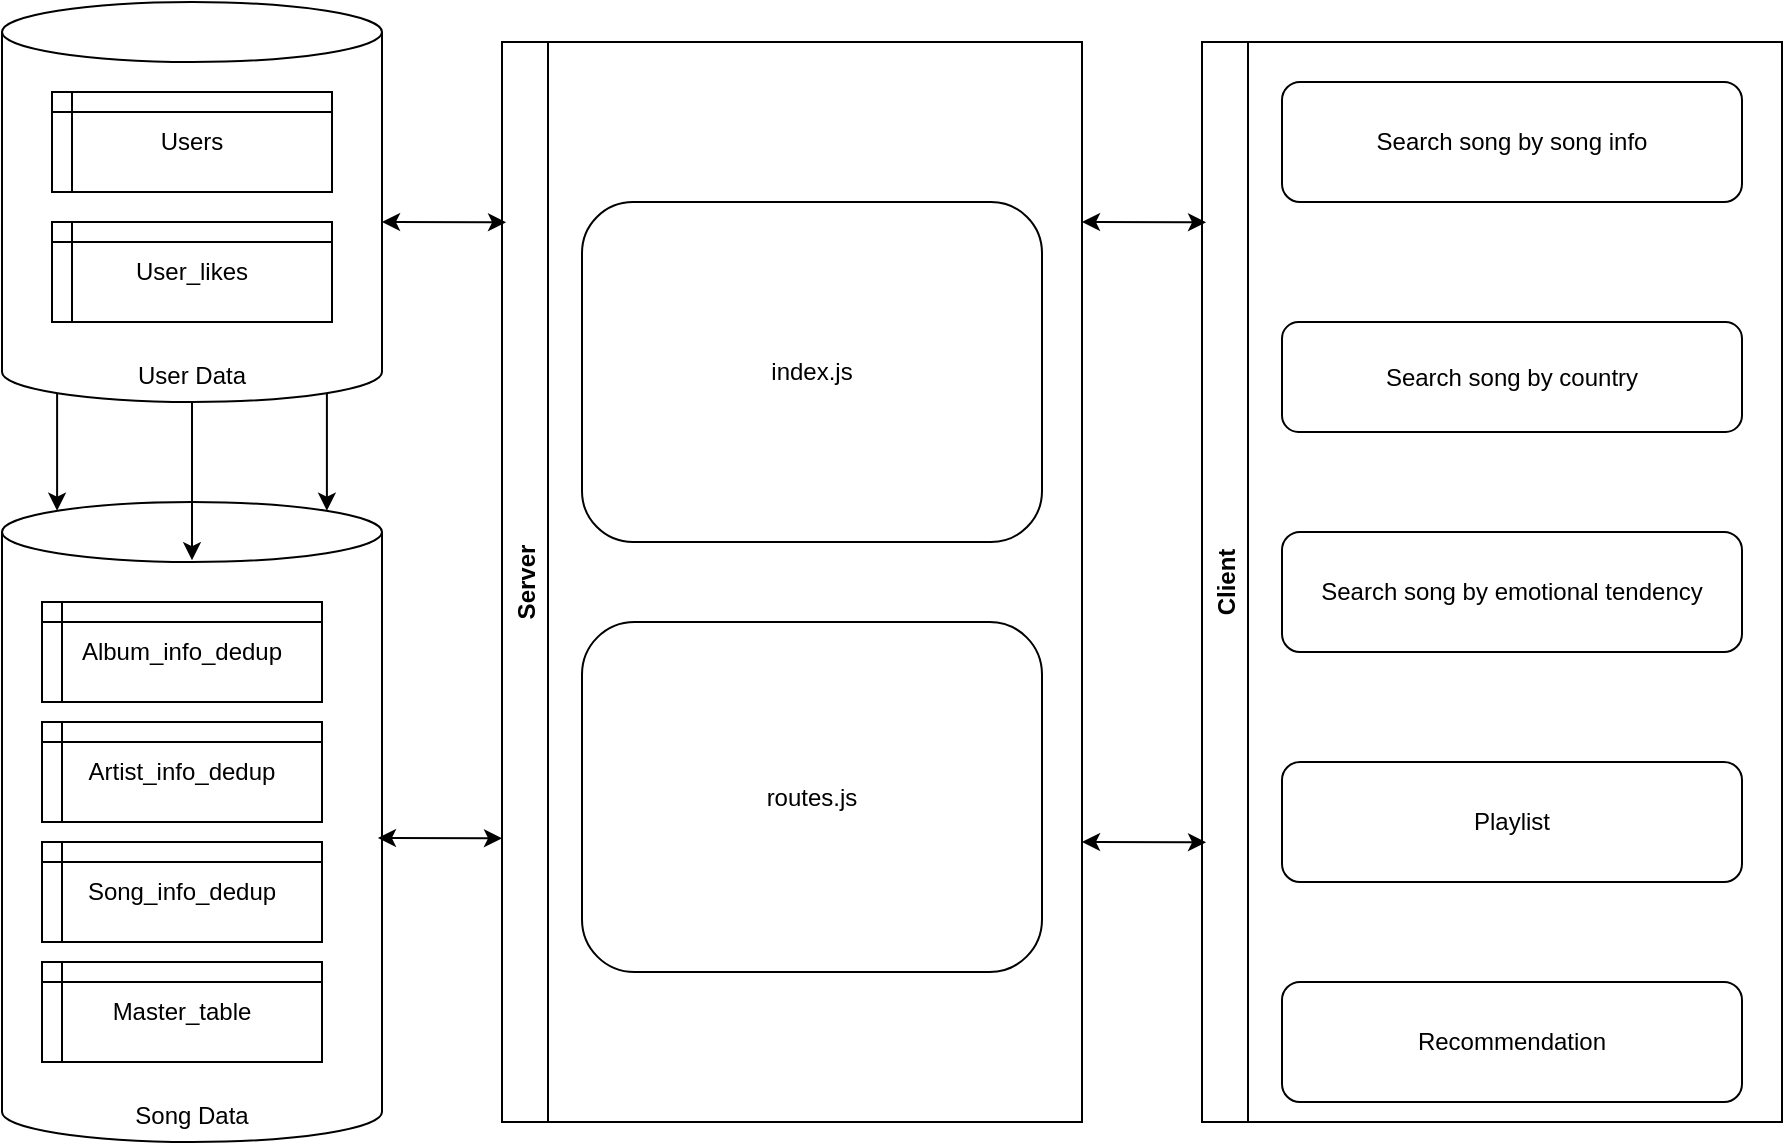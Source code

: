 <mxfile version="17.2.4" type="device"><diagram id="FcjmXwpe8KpsFhOI1OM5" name="Page-1"><mxGraphModel dx="1422" dy="754" grid="1" gridSize="10" guides="1" tooltips="1" connect="1" arrows="1" fold="1" page="1" pageScale="1" pageWidth="850" pageHeight="1100" math="0" shadow="0"><root><mxCell id="0"/><mxCell id="1" parent="0"/><mxCell id="5elw6cw0gbOs0zdGbxjQ-3" value="Song Data" style="shape=cylinder3;whiteSpace=wrap;html=1;boundedLbl=1;backgroundOutline=1;size=15;verticalAlign=bottom;align=center;" vertex="1" parent="1"><mxGeometry x="60" y="320" width="190" height="320" as="geometry"/></mxCell><mxCell id="5elw6cw0gbOs0zdGbxjQ-4" value="Album_info_dedup" style="shape=internalStorage;whiteSpace=wrap;html=1;backgroundOutline=1;dx=10;dy=10;" vertex="1" parent="1"><mxGeometry x="80" y="370" width="140" height="50" as="geometry"/></mxCell><mxCell id="5elw6cw0gbOs0zdGbxjQ-5" value="Artist_info_dedup" style="shape=internalStorage;whiteSpace=wrap;html=1;backgroundOutline=1;dx=10;dy=10;" vertex="1" parent="1"><mxGeometry x="80" y="430" width="140" height="50" as="geometry"/></mxCell><mxCell id="5elw6cw0gbOs0zdGbxjQ-6" value="Song_info_dedup" style="shape=internalStorage;whiteSpace=wrap;html=1;backgroundOutline=1;dx=10;dy=10;" vertex="1" parent="1"><mxGeometry x="80" y="490" width="140" height="50" as="geometry"/></mxCell><mxCell id="5elw6cw0gbOs0zdGbxjQ-7" value="Master_table" style="shape=internalStorage;whiteSpace=wrap;html=1;backgroundOutline=1;dx=10;dy=10;" vertex="1" parent="1"><mxGeometry x="80" y="550" width="140" height="50" as="geometry"/></mxCell><mxCell id="5elw6cw0gbOs0zdGbxjQ-14" style="edgeStyle=orthogonalEdgeStyle;rounded=0;orthogonalLoop=1;jettySize=auto;html=1;exitX=0.145;exitY=1;exitDx=0;exitDy=-4.35;exitPerimeter=0;entryX=0.145;entryY=0;entryDx=0;entryDy=4.35;entryPerimeter=0;" edge="1" parent="1" source="5elw6cw0gbOs0zdGbxjQ-8" target="5elw6cw0gbOs0zdGbxjQ-3"><mxGeometry relative="1" as="geometry"/></mxCell><mxCell id="5elw6cw0gbOs0zdGbxjQ-15" style="edgeStyle=orthogonalEdgeStyle;rounded=0;orthogonalLoop=1;jettySize=auto;html=1;exitX=0.5;exitY=1;exitDx=0;exitDy=0;exitPerimeter=0;entryX=0.5;entryY=0.091;entryDx=0;entryDy=0;entryPerimeter=0;" edge="1" parent="1" source="5elw6cw0gbOs0zdGbxjQ-8" target="5elw6cw0gbOs0zdGbxjQ-3"><mxGeometry relative="1" as="geometry"/></mxCell><mxCell id="5elw6cw0gbOs0zdGbxjQ-16" style="edgeStyle=orthogonalEdgeStyle;rounded=0;orthogonalLoop=1;jettySize=auto;html=1;exitX=0.855;exitY=1;exitDx=0;exitDy=-4.35;exitPerimeter=0;entryX=0.855;entryY=0;entryDx=0;entryDy=4.35;entryPerimeter=0;" edge="1" parent="1" source="5elw6cw0gbOs0zdGbxjQ-8" target="5elw6cw0gbOs0zdGbxjQ-3"><mxGeometry relative="1" as="geometry"/></mxCell><mxCell id="5elw6cw0gbOs0zdGbxjQ-8" value="User Data" style="shape=cylinder3;whiteSpace=wrap;html=1;boundedLbl=1;backgroundOutline=1;size=15;verticalAlign=bottom;align=center;" vertex="1" parent="1"><mxGeometry x="60" y="70" width="190" height="200" as="geometry"/></mxCell><mxCell id="5elw6cw0gbOs0zdGbxjQ-9" value="Users" style="shape=internalStorage;whiteSpace=wrap;html=1;backgroundOutline=1;dx=10;dy=10;" vertex="1" parent="1"><mxGeometry x="85" y="115" width="140" height="50" as="geometry"/></mxCell><mxCell id="5elw6cw0gbOs0zdGbxjQ-10" value="User_likes" style="shape=internalStorage;whiteSpace=wrap;html=1;backgroundOutline=1;dx=10;dy=10;" vertex="1" parent="1"><mxGeometry x="85" y="180" width="140" height="50" as="geometry"/></mxCell><mxCell id="5elw6cw0gbOs0zdGbxjQ-19" value="Server" style="swimlane;horizontal=0;" vertex="1" parent="1"><mxGeometry x="310" y="90" width="290" height="540" as="geometry"/></mxCell><mxCell id="5elw6cw0gbOs0zdGbxjQ-20" value="index.js" style="rounded=1;whiteSpace=wrap;html=1;" vertex="1" parent="5elw6cw0gbOs0zdGbxjQ-19"><mxGeometry x="40" y="80" width="230" height="170" as="geometry"/></mxCell><mxCell id="5elw6cw0gbOs0zdGbxjQ-21" value="routes.js" style="rounded=1;whiteSpace=wrap;html=1;" vertex="1" parent="5elw6cw0gbOs0zdGbxjQ-19"><mxGeometry x="40" y="290" width="230" height="175" as="geometry"/></mxCell><mxCell id="5elw6cw0gbOs0zdGbxjQ-25" value="" style="endArrow=classic;startArrow=classic;html=1;rounded=0;entryX=0.007;entryY=0.167;entryDx=0;entryDy=0;entryPerimeter=0;" edge="1" parent="1" target="5elw6cw0gbOs0zdGbxjQ-19"><mxGeometry width="50" height="50" relative="1" as="geometry"><mxPoint x="250" y="180" as="sourcePoint"/><mxPoint x="450" y="340" as="targetPoint"/></mxGeometry></mxCell><mxCell id="5elw6cw0gbOs0zdGbxjQ-26" value="" style="endArrow=classic;startArrow=classic;html=1;rounded=0;entryX=0.007;entryY=0.167;entryDx=0;entryDy=0;entryPerimeter=0;" edge="1" parent="1"><mxGeometry width="50" height="50" relative="1" as="geometry"><mxPoint x="247.97" y="488" as="sourcePoint"/><mxPoint x="310" y="488.18" as="targetPoint"/></mxGeometry></mxCell><mxCell id="5elw6cw0gbOs0zdGbxjQ-27" value="Client" style="swimlane;horizontal=0;" vertex="1" parent="1"><mxGeometry x="660" y="90" width="290" height="540" as="geometry"/></mxCell><mxCell id="5elw6cw0gbOs0zdGbxjQ-28" value="Search song by song info" style="rounded=1;whiteSpace=wrap;html=1;" vertex="1" parent="5elw6cw0gbOs0zdGbxjQ-27"><mxGeometry x="40" y="20" width="230" height="60" as="geometry"/></mxCell><mxCell id="5elw6cw0gbOs0zdGbxjQ-29" value="Playlist" style="rounded=1;whiteSpace=wrap;html=1;" vertex="1" parent="5elw6cw0gbOs0zdGbxjQ-27"><mxGeometry x="40" y="360" width="230" height="60" as="geometry"/></mxCell><mxCell id="5elw6cw0gbOs0zdGbxjQ-30" value="Search song by country" style="rounded=1;whiteSpace=wrap;html=1;" vertex="1" parent="1"><mxGeometry x="700" y="230" width="230" height="55" as="geometry"/></mxCell><mxCell id="5elw6cw0gbOs0zdGbxjQ-31" value="Search song by emotional tendency" style="rounded=1;whiteSpace=wrap;html=1;" vertex="1" parent="1"><mxGeometry x="700" y="335" width="230" height="60" as="geometry"/></mxCell><mxCell id="5elw6cw0gbOs0zdGbxjQ-32" value="Recommendation" style="rounded=1;whiteSpace=wrap;html=1;" vertex="1" parent="1"><mxGeometry x="700" y="560" width="230" height="60" as="geometry"/></mxCell><mxCell id="5elw6cw0gbOs0zdGbxjQ-33" value="" style="endArrow=classic;startArrow=classic;html=1;rounded=0;entryX=0.007;entryY=0.167;entryDx=0;entryDy=0;entryPerimeter=0;" edge="1" parent="1"><mxGeometry width="50" height="50" relative="1" as="geometry"><mxPoint x="600" y="180" as="sourcePoint"/><mxPoint x="662.03" y="180.18" as="targetPoint"/></mxGeometry></mxCell><mxCell id="5elw6cw0gbOs0zdGbxjQ-34" value="" style="endArrow=classic;startArrow=classic;html=1;rounded=0;entryX=0.007;entryY=0.167;entryDx=0;entryDy=0;entryPerimeter=0;" edge="1" parent="1"><mxGeometry width="50" height="50" relative="1" as="geometry"><mxPoint x="600" y="490" as="sourcePoint"/><mxPoint x="662.03" y="490.18" as="targetPoint"/></mxGeometry></mxCell></root></mxGraphModel></diagram></mxfile>